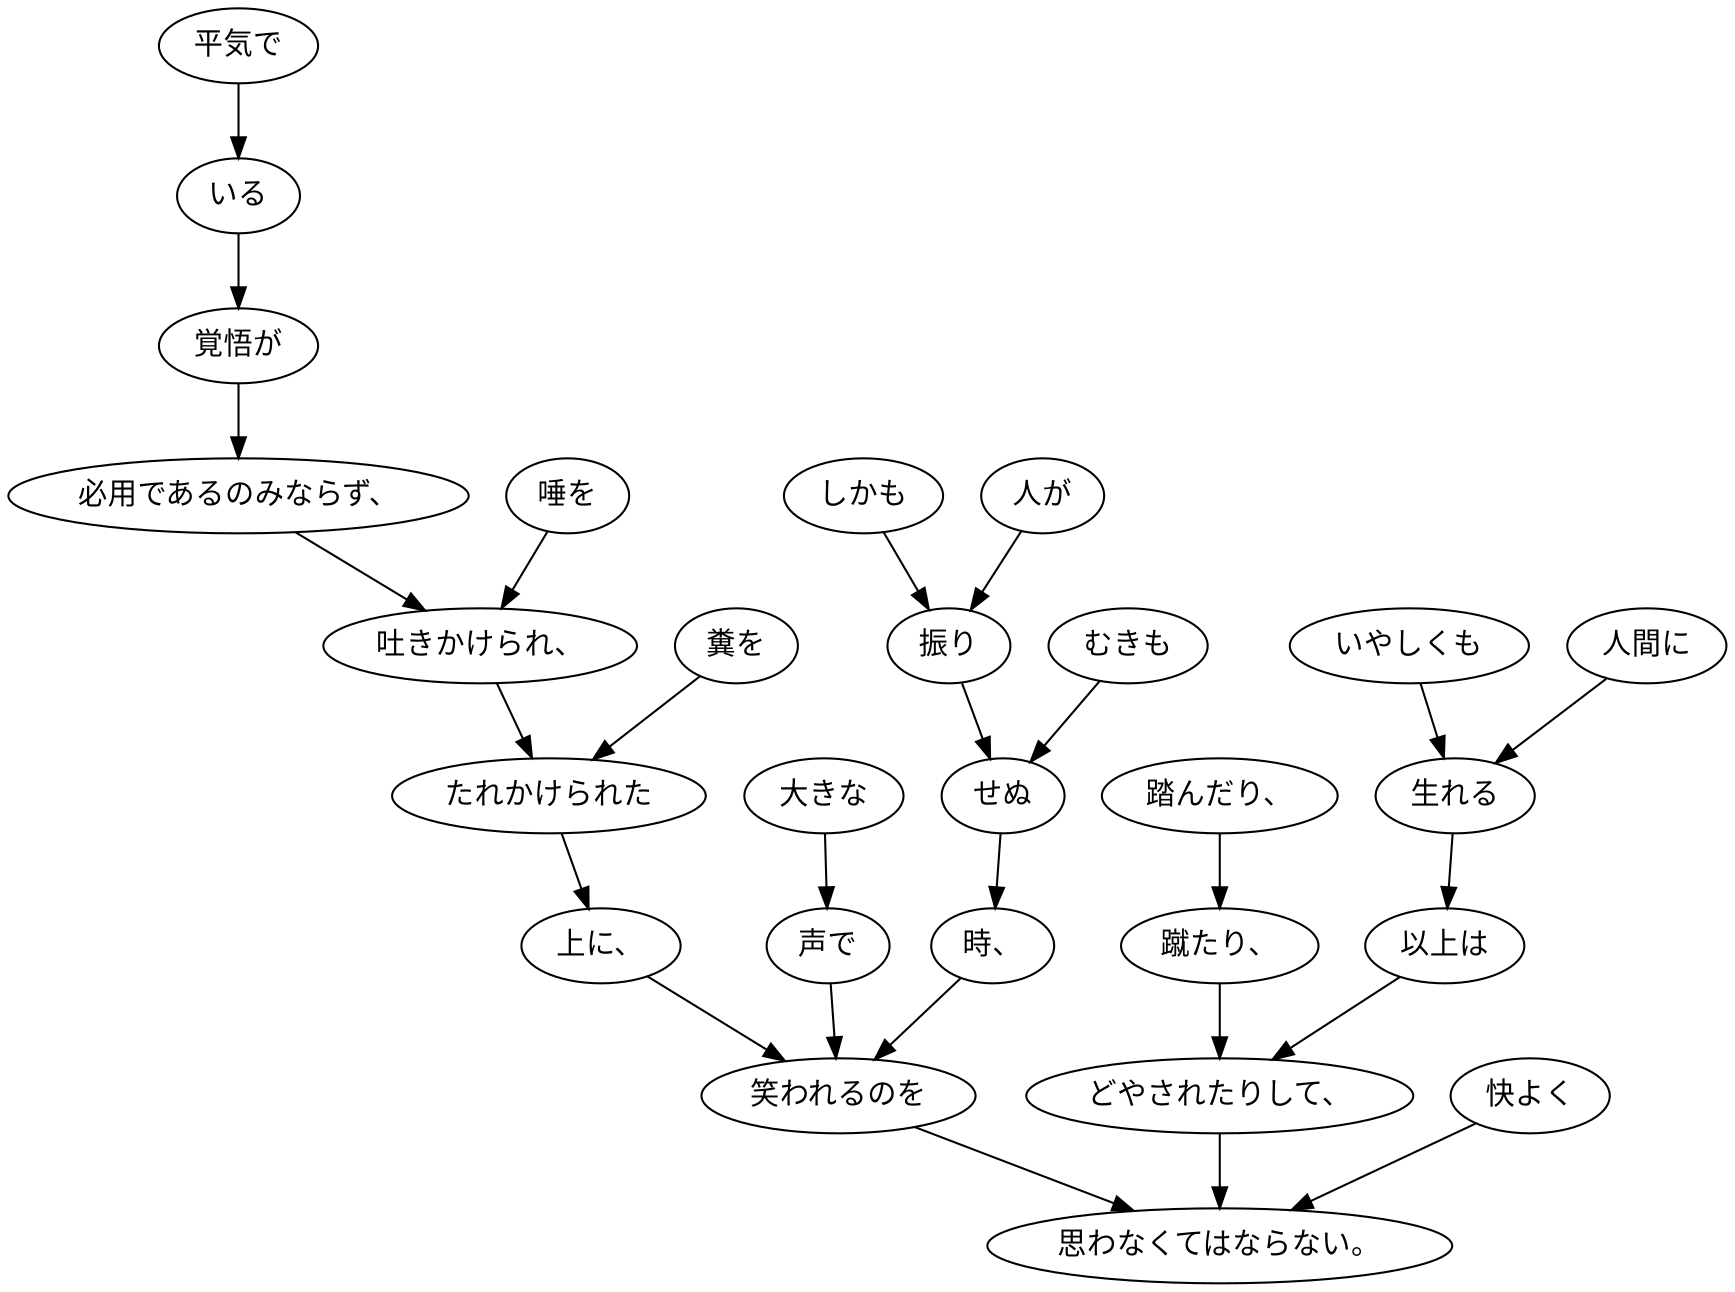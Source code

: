 digraph graph7386 {
	node0 [label="いやしくも"];
	node1 [label="人間に"];
	node2 [label="生れる"];
	node3 [label="以上は"];
	node4 [label="踏んだり、"];
	node5 [label="蹴たり、"];
	node6 [label="どやされたりして、"];
	node7 [label="しかも"];
	node8 [label="人が"];
	node9 [label="振り"];
	node10 [label="むきも"];
	node11 [label="せぬ"];
	node12 [label="時、"];
	node13 [label="平気で"];
	node14 [label="いる"];
	node15 [label="覚悟が"];
	node16 [label="必用であるのみならず、"];
	node17 [label="唾を"];
	node18 [label="吐きかけられ、"];
	node19 [label="糞を"];
	node20 [label="たれかけられた"];
	node21 [label="上に、"];
	node22 [label="大きな"];
	node23 [label="声で"];
	node24 [label="笑われるのを"];
	node25 [label="快よく"];
	node26 [label="思わなくてはならない。"];
	node0 -> node2;
	node1 -> node2;
	node2 -> node3;
	node3 -> node6;
	node4 -> node5;
	node5 -> node6;
	node6 -> node26;
	node7 -> node9;
	node8 -> node9;
	node9 -> node11;
	node10 -> node11;
	node11 -> node12;
	node12 -> node24;
	node13 -> node14;
	node14 -> node15;
	node15 -> node16;
	node16 -> node18;
	node17 -> node18;
	node18 -> node20;
	node19 -> node20;
	node20 -> node21;
	node21 -> node24;
	node22 -> node23;
	node23 -> node24;
	node24 -> node26;
	node25 -> node26;
}
